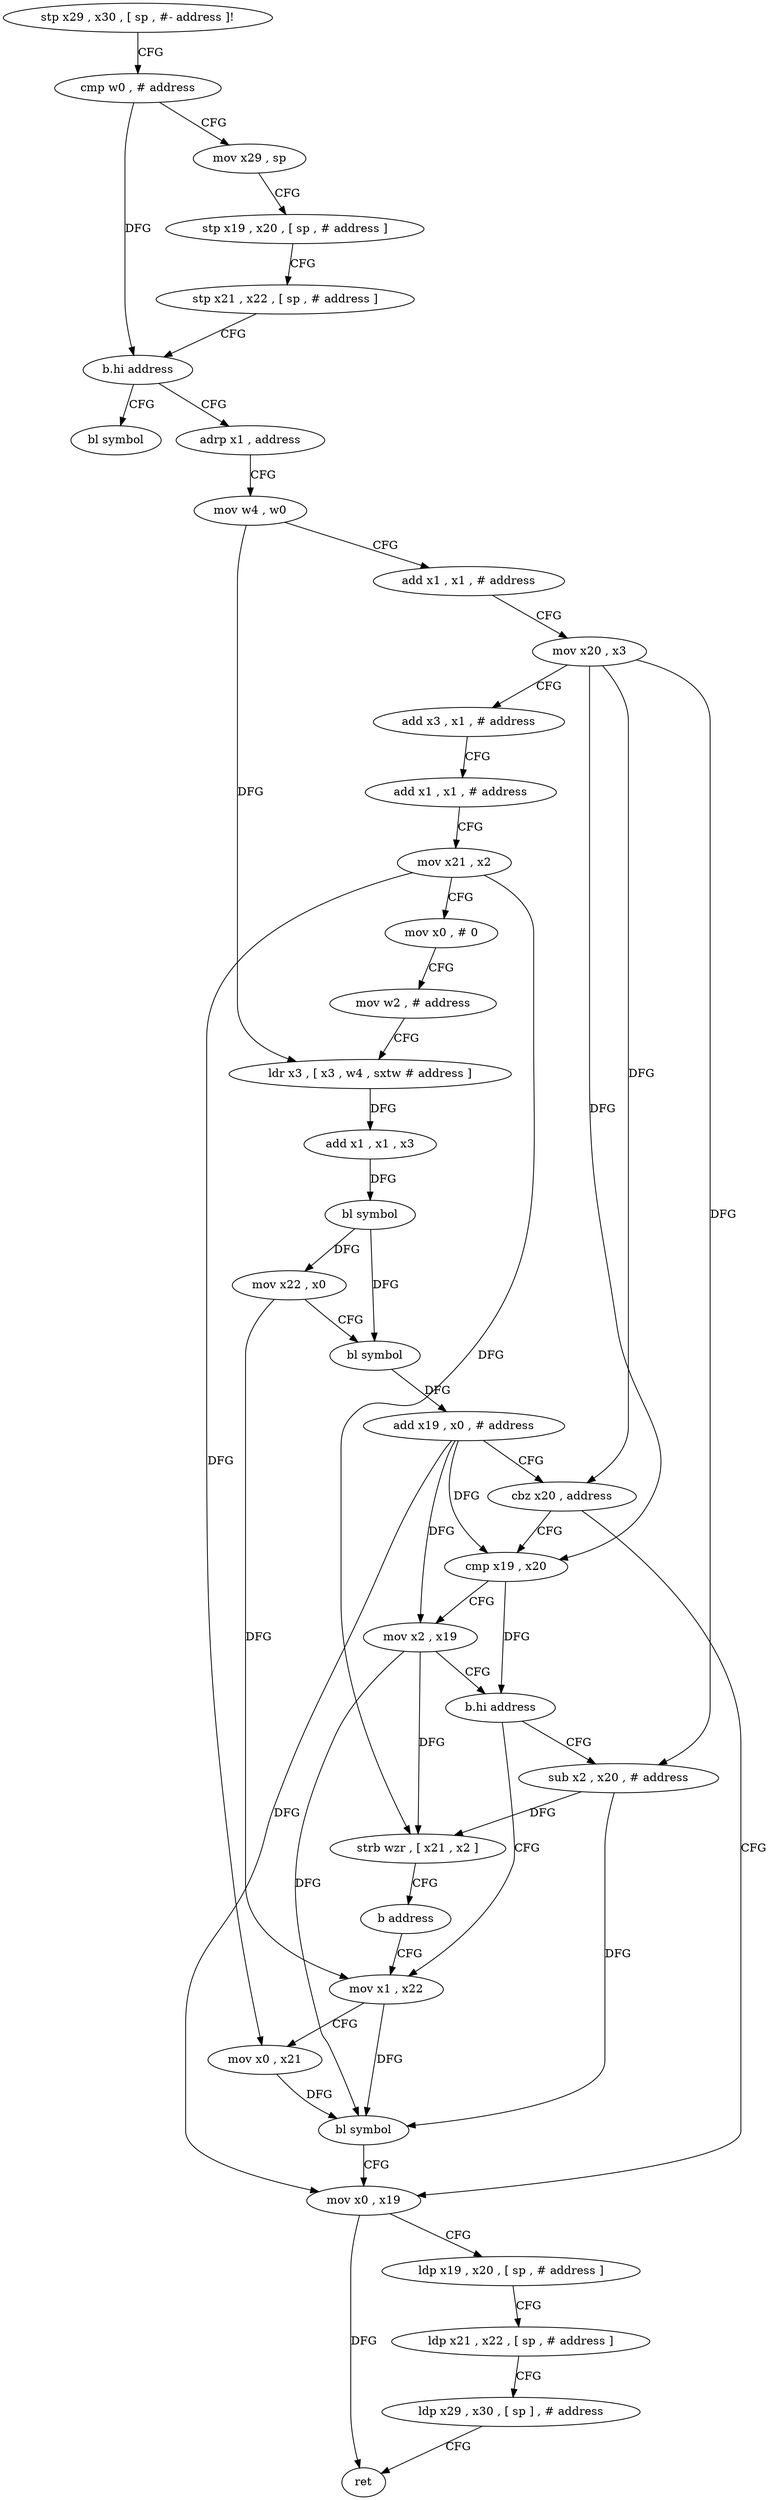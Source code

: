 digraph "func" {
"4421152" [label = "stp x29 , x30 , [ sp , #- address ]!" ]
"4421156" [label = "cmp w0 , # address" ]
"4421160" [label = "mov x29 , sp" ]
"4421164" [label = "stp x19 , x20 , [ sp , # address ]" ]
"4421168" [label = "stp x21 , x22 , [ sp , # address ]" ]
"4421172" [label = "b.hi address" ]
"4421288" [label = "bl symbol" ]
"4421176" [label = "adrp x1 , address" ]
"4421180" [label = "mov w4 , w0" ]
"4421184" [label = "add x1 , x1 , # address" ]
"4421188" [label = "mov x20 , x3" ]
"4421192" [label = "add x3 , x1 , # address" ]
"4421196" [label = "add x1 , x1 , # address" ]
"4421200" [label = "mov x21 , x2" ]
"4421204" [label = "mov x0 , # 0" ]
"4421208" [label = "mov w2 , # address" ]
"4421212" [label = "ldr x3 , [ x3 , w4 , sxtw # address ]" ]
"4421216" [label = "add x1 , x1 , x3" ]
"4421220" [label = "bl symbol" ]
"4421224" [label = "mov x22 , x0" ]
"4421228" [label = "bl symbol" ]
"4421232" [label = "add x19 , x0 , # address" ]
"4421236" [label = "cbz x20 , address" ]
"4421264" [label = "mov x0 , x19" ]
"4421240" [label = "cmp x19 , x20" ]
"4421268" [label = "ldp x19 , x20 , [ sp , # address ]" ]
"4421272" [label = "ldp x21 , x22 , [ sp , # address ]" ]
"4421276" [label = "ldp x29 , x30 , [ sp ] , # address" ]
"4421280" [label = "ret" ]
"4421244" [label = "mov x2 , x19" ]
"4421248" [label = "b.hi address" ]
"4421296" [label = "sub x2 , x20 , # address" ]
"4421252" [label = "mov x1 , x22" ]
"4421300" [label = "strb wzr , [ x21 , x2 ]" ]
"4421304" [label = "b address" ]
"4421256" [label = "mov x0 , x21" ]
"4421260" [label = "bl symbol" ]
"4421152" -> "4421156" [ label = "CFG" ]
"4421156" -> "4421160" [ label = "CFG" ]
"4421156" -> "4421172" [ label = "DFG" ]
"4421160" -> "4421164" [ label = "CFG" ]
"4421164" -> "4421168" [ label = "CFG" ]
"4421168" -> "4421172" [ label = "CFG" ]
"4421172" -> "4421288" [ label = "CFG" ]
"4421172" -> "4421176" [ label = "CFG" ]
"4421176" -> "4421180" [ label = "CFG" ]
"4421180" -> "4421184" [ label = "CFG" ]
"4421180" -> "4421212" [ label = "DFG" ]
"4421184" -> "4421188" [ label = "CFG" ]
"4421188" -> "4421192" [ label = "CFG" ]
"4421188" -> "4421236" [ label = "DFG" ]
"4421188" -> "4421240" [ label = "DFG" ]
"4421188" -> "4421296" [ label = "DFG" ]
"4421192" -> "4421196" [ label = "CFG" ]
"4421196" -> "4421200" [ label = "CFG" ]
"4421200" -> "4421204" [ label = "CFG" ]
"4421200" -> "4421300" [ label = "DFG" ]
"4421200" -> "4421256" [ label = "DFG" ]
"4421204" -> "4421208" [ label = "CFG" ]
"4421208" -> "4421212" [ label = "CFG" ]
"4421212" -> "4421216" [ label = "DFG" ]
"4421216" -> "4421220" [ label = "DFG" ]
"4421220" -> "4421224" [ label = "DFG" ]
"4421220" -> "4421228" [ label = "DFG" ]
"4421224" -> "4421228" [ label = "CFG" ]
"4421224" -> "4421252" [ label = "DFG" ]
"4421228" -> "4421232" [ label = "DFG" ]
"4421232" -> "4421236" [ label = "CFG" ]
"4421232" -> "4421264" [ label = "DFG" ]
"4421232" -> "4421240" [ label = "DFG" ]
"4421232" -> "4421244" [ label = "DFG" ]
"4421236" -> "4421264" [ label = "CFG" ]
"4421236" -> "4421240" [ label = "CFG" ]
"4421264" -> "4421268" [ label = "CFG" ]
"4421264" -> "4421280" [ label = "DFG" ]
"4421240" -> "4421244" [ label = "CFG" ]
"4421240" -> "4421248" [ label = "DFG" ]
"4421268" -> "4421272" [ label = "CFG" ]
"4421272" -> "4421276" [ label = "CFG" ]
"4421276" -> "4421280" [ label = "CFG" ]
"4421244" -> "4421248" [ label = "CFG" ]
"4421244" -> "4421300" [ label = "DFG" ]
"4421244" -> "4421260" [ label = "DFG" ]
"4421248" -> "4421296" [ label = "CFG" ]
"4421248" -> "4421252" [ label = "CFG" ]
"4421296" -> "4421300" [ label = "DFG" ]
"4421296" -> "4421260" [ label = "DFG" ]
"4421252" -> "4421256" [ label = "CFG" ]
"4421252" -> "4421260" [ label = "DFG" ]
"4421300" -> "4421304" [ label = "CFG" ]
"4421304" -> "4421252" [ label = "CFG" ]
"4421256" -> "4421260" [ label = "DFG" ]
"4421260" -> "4421264" [ label = "CFG" ]
}
